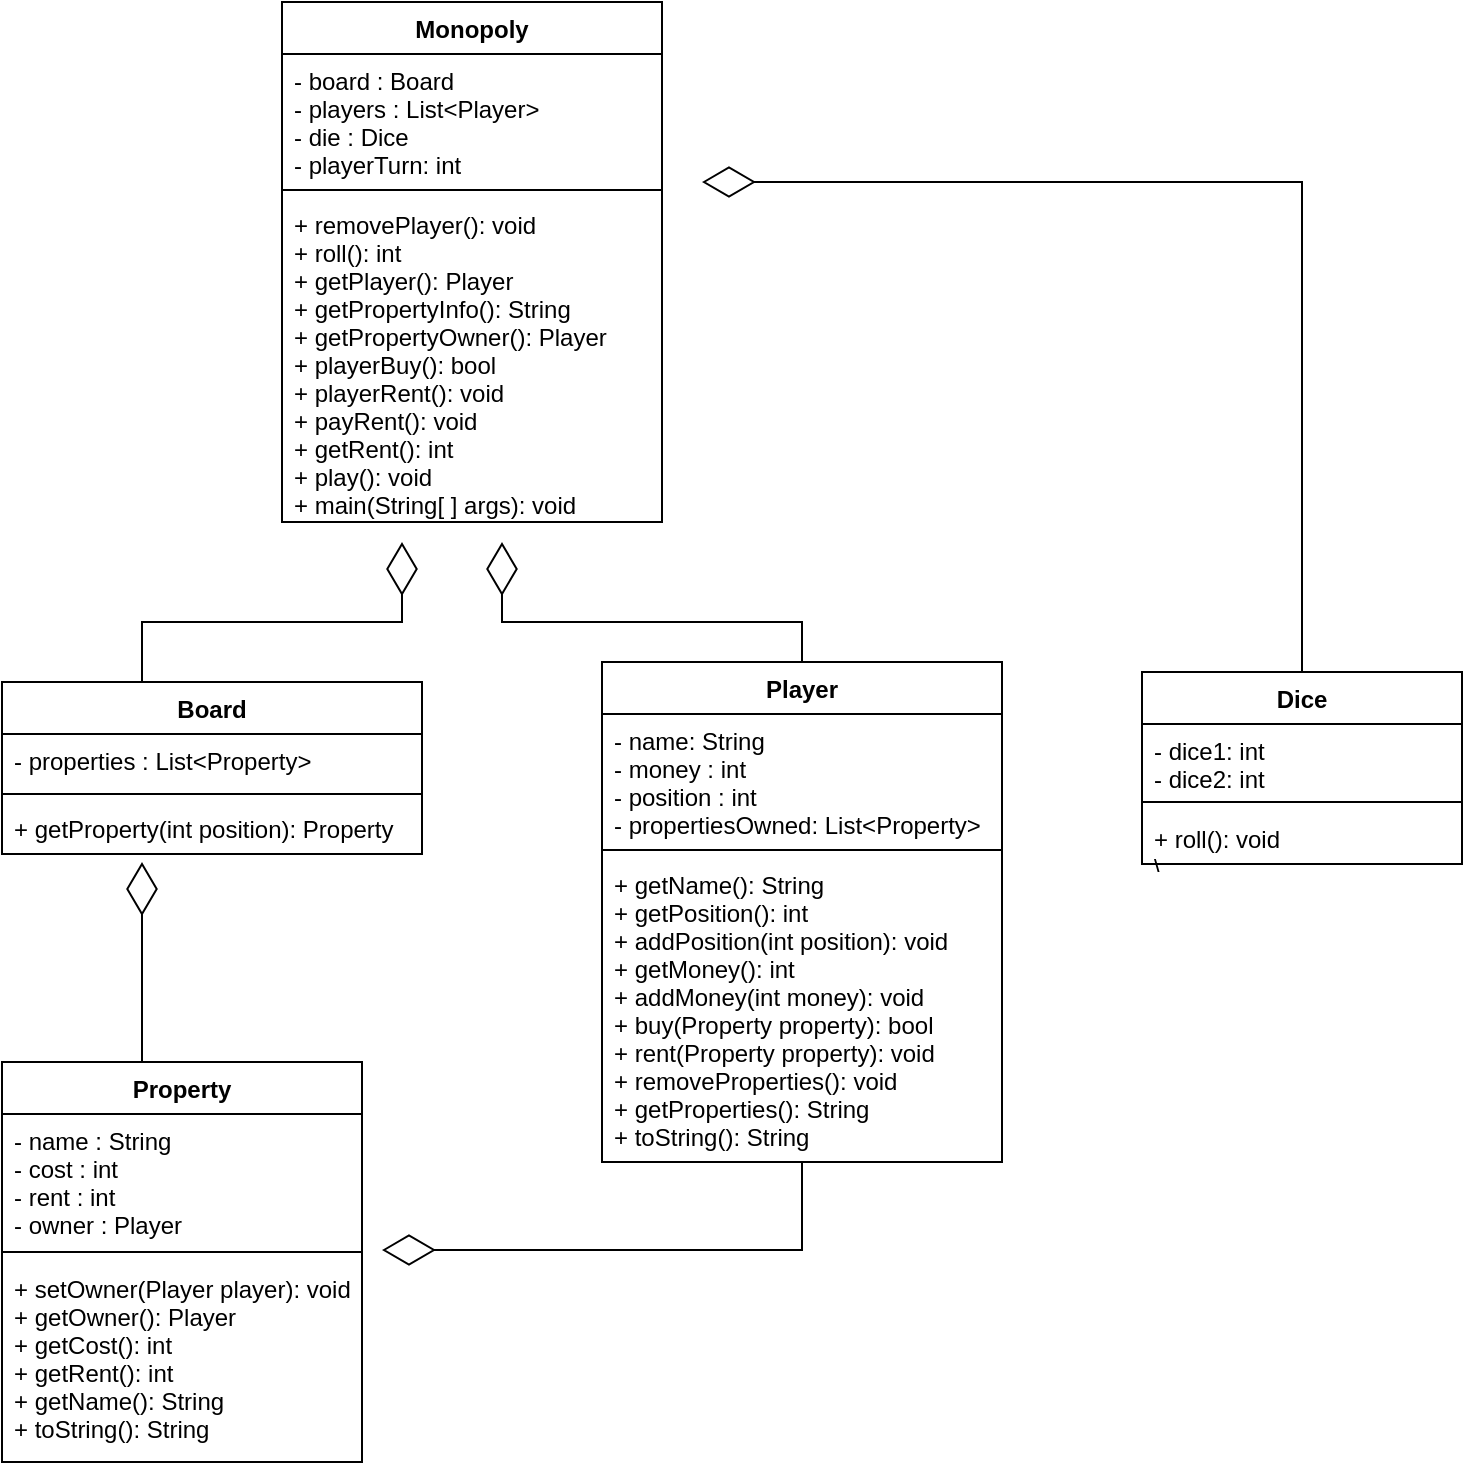 <mxfile version="15.5.8" type="google"><diagram id="GX2uDlREX3GyYBIDeVkZ" name="Page-1"><mxGraphModel dx="1826" dy="827" grid="1" gridSize="10" guides="1" tooltips="1" connect="1" arrows="1" fold="1" page="1" pageScale="1" pageWidth="1169" pageHeight="827" math="0" shadow="0"><root><mxCell id="0"/><mxCell id="1" parent="0"/><mxCell id="JKoeJKw4zf4Q0U3SWpnr-1" value="Monopoly" style="swimlane;fontStyle=1;align=center;verticalAlign=top;childLayout=stackLayout;horizontal=1;startSize=26;horizontalStack=0;resizeParent=1;resizeParentMax=0;resizeLast=0;collapsible=1;marginBottom=0;" parent="1" vertex="1"><mxGeometry x="470" y="50" width="190" height="260" as="geometry"/></mxCell><mxCell id="JKoeJKw4zf4Q0U3SWpnr-2" value="- board : Board&#10;- players : List&lt;Player&gt;&#10;- die : Dice&#10;- playerTurn: int" style="text;strokeColor=none;fillColor=none;align=left;verticalAlign=top;spacingLeft=4;spacingRight=4;overflow=hidden;rotatable=0;points=[[0,0.5],[1,0.5]];portConstraint=eastwest;" parent="JKoeJKw4zf4Q0U3SWpnr-1" vertex="1"><mxGeometry y="26" width="190" height="64" as="geometry"/></mxCell><mxCell id="JKoeJKw4zf4Q0U3SWpnr-3" value="" style="line;strokeWidth=1;fillColor=none;align=left;verticalAlign=middle;spacingTop=-1;spacingLeft=3;spacingRight=3;rotatable=0;labelPosition=right;points=[];portConstraint=eastwest;" parent="JKoeJKw4zf4Q0U3SWpnr-1" vertex="1"><mxGeometry y="90" width="190" height="8" as="geometry"/></mxCell><mxCell id="JKoeJKw4zf4Q0U3SWpnr-4" value="+ removePlayer(): void&#10;+ roll(): int&#10;+ getPlayer(): Player&#10;+ getPropertyInfo(): String&#10;+ getPropertyOwner(): Player&#10;+ playerBuy(): bool&#10;+ playerRent(): void&#10;+ payRent(): void&#10;+ getRent(): int&#10;+ play(): void&#10;+ main(String[ ] args): void" style="text;strokeColor=none;fillColor=none;align=left;verticalAlign=top;spacingLeft=4;spacingRight=4;overflow=hidden;rotatable=0;points=[[0,0.5],[1,0.5]];portConstraint=eastwest;" parent="JKoeJKw4zf4Q0U3SWpnr-1" vertex="1"><mxGeometry y="98" width="190" height="162" as="geometry"/></mxCell><mxCell id="9e7OYR1RGAjMd5D_mMyA-1" value="Board" style="swimlane;fontStyle=1;align=center;verticalAlign=top;childLayout=stackLayout;horizontal=1;startSize=26;horizontalStack=0;resizeParent=1;resizeParentMax=0;resizeLast=0;collapsible=1;marginBottom=0;" parent="1" vertex="1"><mxGeometry x="330" y="390" width="210" height="86" as="geometry"/></mxCell><mxCell id="9e7OYR1RGAjMd5D_mMyA-2" value="- properties : List&lt;Property&gt;" style="text;strokeColor=none;fillColor=none;align=left;verticalAlign=top;spacingLeft=4;spacingRight=4;overflow=hidden;rotatable=0;points=[[0,0.5],[1,0.5]];portConstraint=eastwest;" parent="9e7OYR1RGAjMd5D_mMyA-1" vertex="1"><mxGeometry y="26" width="210" height="26" as="geometry"/></mxCell><mxCell id="9e7OYR1RGAjMd5D_mMyA-3" value="" style="line;strokeWidth=1;fillColor=none;align=left;verticalAlign=middle;spacingTop=-1;spacingLeft=3;spacingRight=3;rotatable=0;labelPosition=right;points=[];portConstraint=eastwest;" parent="9e7OYR1RGAjMd5D_mMyA-1" vertex="1"><mxGeometry y="52" width="210" height="8" as="geometry"/></mxCell><mxCell id="9e7OYR1RGAjMd5D_mMyA-4" value="+ getProperty(int position): Property" style="text;strokeColor=none;fillColor=none;align=left;verticalAlign=top;spacingLeft=4;spacingRight=4;overflow=hidden;rotatable=0;points=[[0,0.5],[1,0.5]];portConstraint=eastwest;" parent="9e7OYR1RGAjMd5D_mMyA-1" vertex="1"><mxGeometry y="60" width="210" height="26" as="geometry"/></mxCell><mxCell id="9e7OYR1RGAjMd5D_mMyA-5" value="Player" style="swimlane;fontStyle=1;align=center;verticalAlign=top;childLayout=stackLayout;horizontal=1;startSize=26;horizontalStack=0;resizeParent=1;resizeParentMax=0;resizeLast=0;collapsible=1;marginBottom=0;" parent="1" vertex="1"><mxGeometry x="630" y="380" width="200" height="250" as="geometry"/></mxCell><mxCell id="9e7OYR1RGAjMd5D_mMyA-6" value="- name: String&#10;- money : int&#10;- position : int&#10;- propertiesOwned: List&lt;Property&gt;" style="text;strokeColor=none;fillColor=none;align=left;verticalAlign=top;spacingLeft=4;spacingRight=4;overflow=hidden;rotatable=0;points=[[0,0.5],[1,0.5]];portConstraint=eastwest;" parent="9e7OYR1RGAjMd5D_mMyA-5" vertex="1"><mxGeometry y="26" width="200" height="64" as="geometry"/></mxCell><mxCell id="9e7OYR1RGAjMd5D_mMyA-7" value="" style="line;strokeWidth=1;fillColor=none;align=left;verticalAlign=middle;spacingTop=-1;spacingLeft=3;spacingRight=3;rotatable=0;labelPosition=right;points=[];portConstraint=eastwest;" parent="9e7OYR1RGAjMd5D_mMyA-5" vertex="1"><mxGeometry y="90" width="200" height="8" as="geometry"/></mxCell><mxCell id="9e7OYR1RGAjMd5D_mMyA-8" value="+ getName(): String&#10;+ getPosition(): int&#10;+ addPosition(int position): void&#10;+ getMoney(): int&#10;+ addMoney(int money): void&#10;+ buy(Property property): bool&#10;+ rent(Property property): void&#10;+ removeProperties(): void&#10;+ getProperties(): String&#10;+ toString(): String" style="text;strokeColor=none;fillColor=none;align=left;verticalAlign=top;spacingLeft=4;spacingRight=4;overflow=hidden;rotatable=0;points=[[0,0.5],[1,0.5]];portConstraint=eastwest;" parent="9e7OYR1RGAjMd5D_mMyA-5" vertex="1"><mxGeometry y="98" width="200" height="152" as="geometry"/></mxCell><mxCell id="9e7OYR1RGAjMd5D_mMyA-9" value="Property" style="swimlane;fontStyle=1;align=center;verticalAlign=top;childLayout=stackLayout;horizontal=1;startSize=26;horizontalStack=0;resizeParent=1;resizeParentMax=0;resizeLast=0;collapsible=1;marginBottom=0;" parent="1" vertex="1"><mxGeometry x="330" y="580" width="180" height="200" as="geometry"/></mxCell><mxCell id="9e7OYR1RGAjMd5D_mMyA-10" value="- name : String&#10;- cost : int&#10;- rent : int&#10;- owner : Player" style="text;strokeColor=none;fillColor=none;align=left;verticalAlign=top;spacingLeft=4;spacingRight=4;overflow=hidden;rotatable=0;points=[[0,0.5],[1,0.5]];portConstraint=eastwest;" parent="9e7OYR1RGAjMd5D_mMyA-9" vertex="1"><mxGeometry y="26" width="180" height="64" as="geometry"/></mxCell><mxCell id="9e7OYR1RGAjMd5D_mMyA-11" value="" style="line;strokeWidth=1;fillColor=none;align=left;verticalAlign=middle;spacingTop=-1;spacingLeft=3;spacingRight=3;rotatable=0;labelPosition=right;points=[];portConstraint=eastwest;" parent="9e7OYR1RGAjMd5D_mMyA-9" vertex="1"><mxGeometry y="90" width="180" height="10" as="geometry"/></mxCell><mxCell id="9e7OYR1RGAjMd5D_mMyA-12" value="+ setOwner(Player player): void&#10;+ getOwner(): Player&#10;+ getCost(): int&#10;+ getRent(): int&#10;+ getName(): String&#10;+ toString(): String" style="text;strokeColor=none;fillColor=none;align=left;verticalAlign=top;spacingLeft=4;spacingRight=4;overflow=hidden;rotatable=0;points=[[0,0.5],[1,0.5]];portConstraint=eastwest;" parent="9e7OYR1RGAjMd5D_mMyA-9" vertex="1"><mxGeometry y="100" width="180" height="100" as="geometry"/></mxCell><mxCell id="9e7OYR1RGAjMd5D_mMyA-13" value="" style="endArrow=diamondThin;endFill=0;endSize=24;html=1;rounded=0;edgeStyle=orthogonalEdgeStyle;exitX=0.5;exitY=0;exitDx=0;exitDy=0;" parent="1" source="9e7OYR1RGAjMd5D_mMyA-9" edge="1"><mxGeometry width="160" relative="1" as="geometry"><mxPoint x="400" y="400" as="sourcePoint"/><mxPoint x="400" y="480" as="targetPoint"/><Array as="points"><mxPoint x="400" y="530"/><mxPoint x="400" y="530"/></Array></mxGeometry></mxCell><mxCell id="9e7OYR1RGAjMd5D_mMyA-14" value="" style="endArrow=diamondThin;endFill=0;endSize=24;html=1;rounded=0;edgeStyle=orthogonalEdgeStyle;exitX=0.5;exitY=0;exitDx=0;exitDy=0;" parent="1" edge="1" source="9e7OYR1RGAjMd5D_mMyA-1"><mxGeometry width="160" relative="1" as="geometry"><mxPoint x="400" y="380" as="sourcePoint"/><mxPoint x="530" y="320" as="targetPoint"/><Array as="points"><mxPoint x="400" y="390"/><mxPoint x="400" y="360"/><mxPoint x="530" y="360"/></Array></mxGeometry></mxCell><mxCell id="9e7OYR1RGAjMd5D_mMyA-15" value="" style="endArrow=diamondThin;endFill=0;endSize=24;html=1;rounded=0;edgeStyle=orthogonalEdgeStyle;exitX=0.5;exitY=0;exitDx=0;exitDy=0;" parent="1" edge="1" source="9e7OYR1RGAjMd5D_mMyA-5"><mxGeometry width="160" relative="1" as="geometry"><mxPoint x="730" y="370" as="sourcePoint"/><mxPoint x="580" y="320" as="targetPoint"/><Array as="points"><mxPoint x="730" y="360"/><mxPoint x="580" y="360"/></Array></mxGeometry></mxCell><mxCell id="vWkXPL3kTeG4iOWpJnwy-1" value="" style="endArrow=diamondThin;endFill=0;endSize=24;html=1;rounded=0;edgeStyle=orthogonalEdgeStyle;" parent="1" edge="1"><mxGeometry width="160" relative="1" as="geometry"><mxPoint x="730" y="630" as="sourcePoint"/><mxPoint x="520" y="674" as="targetPoint"/><Array as="points"><mxPoint x="730" y="674"/></Array></mxGeometry></mxCell><mxCell id="mv2BDCK8mS2I8BFGc9Uh-1" value="Dice" style="swimlane;fontStyle=1;align=center;verticalAlign=top;childLayout=stackLayout;horizontal=1;startSize=26;horizontalStack=0;resizeParent=1;resizeParentMax=0;resizeLast=0;collapsible=1;marginBottom=0;" parent="1" vertex="1"><mxGeometry x="900" y="385" width="160" height="96" as="geometry"><mxRectangle x="860" y="240" width="60" height="26" as="alternateBounds"/></mxGeometry></mxCell><mxCell id="mv2BDCK8mS2I8BFGc9Uh-2" value="- dice1: int&#10;- dice2: int" style="text;strokeColor=none;fillColor=none;align=left;verticalAlign=top;spacingLeft=4;spacingRight=4;overflow=hidden;rotatable=0;points=[[0,0.5],[1,0.5]];portConstraint=eastwest;" parent="mv2BDCK8mS2I8BFGc9Uh-1" vertex="1"><mxGeometry y="26" width="160" height="34" as="geometry"/></mxCell><mxCell id="mv2BDCK8mS2I8BFGc9Uh-3" value="" style="line;strokeWidth=1;fillColor=none;align=left;verticalAlign=middle;spacingTop=-1;spacingLeft=3;spacingRight=3;rotatable=0;labelPosition=right;points=[];portConstraint=eastwest;" parent="mv2BDCK8mS2I8BFGc9Uh-1" vertex="1"><mxGeometry y="60" width="160" height="10" as="geometry"/></mxCell><mxCell id="mv2BDCK8mS2I8BFGc9Uh-4" value="+ roll(): void&#10;\" style="text;strokeColor=none;fillColor=none;align=left;verticalAlign=top;spacingLeft=4;spacingRight=4;overflow=hidden;rotatable=0;points=[[0,0.5],[1,0.5]];portConstraint=eastwest;" parent="mv2BDCK8mS2I8BFGc9Uh-1" vertex="1"><mxGeometry y="70" width="160" height="26" as="geometry"/></mxCell><mxCell id="mv2BDCK8mS2I8BFGc9Uh-5" value="" style="endArrow=diamondThin;endFill=0;endSize=24;html=1;rounded=0;edgeStyle=orthogonalEdgeStyle;exitX=0.5;exitY=0;exitDx=0;exitDy=0;" parent="1" edge="1" source="mv2BDCK8mS2I8BFGc9Uh-1"><mxGeometry width="160" relative="1" as="geometry"><mxPoint x="1000" y="290" as="sourcePoint"/><mxPoint x="680" y="140" as="targetPoint"/><Array as="points"><mxPoint x="980" y="140"/></Array></mxGeometry></mxCell></root></mxGraphModel></diagram></mxfile>